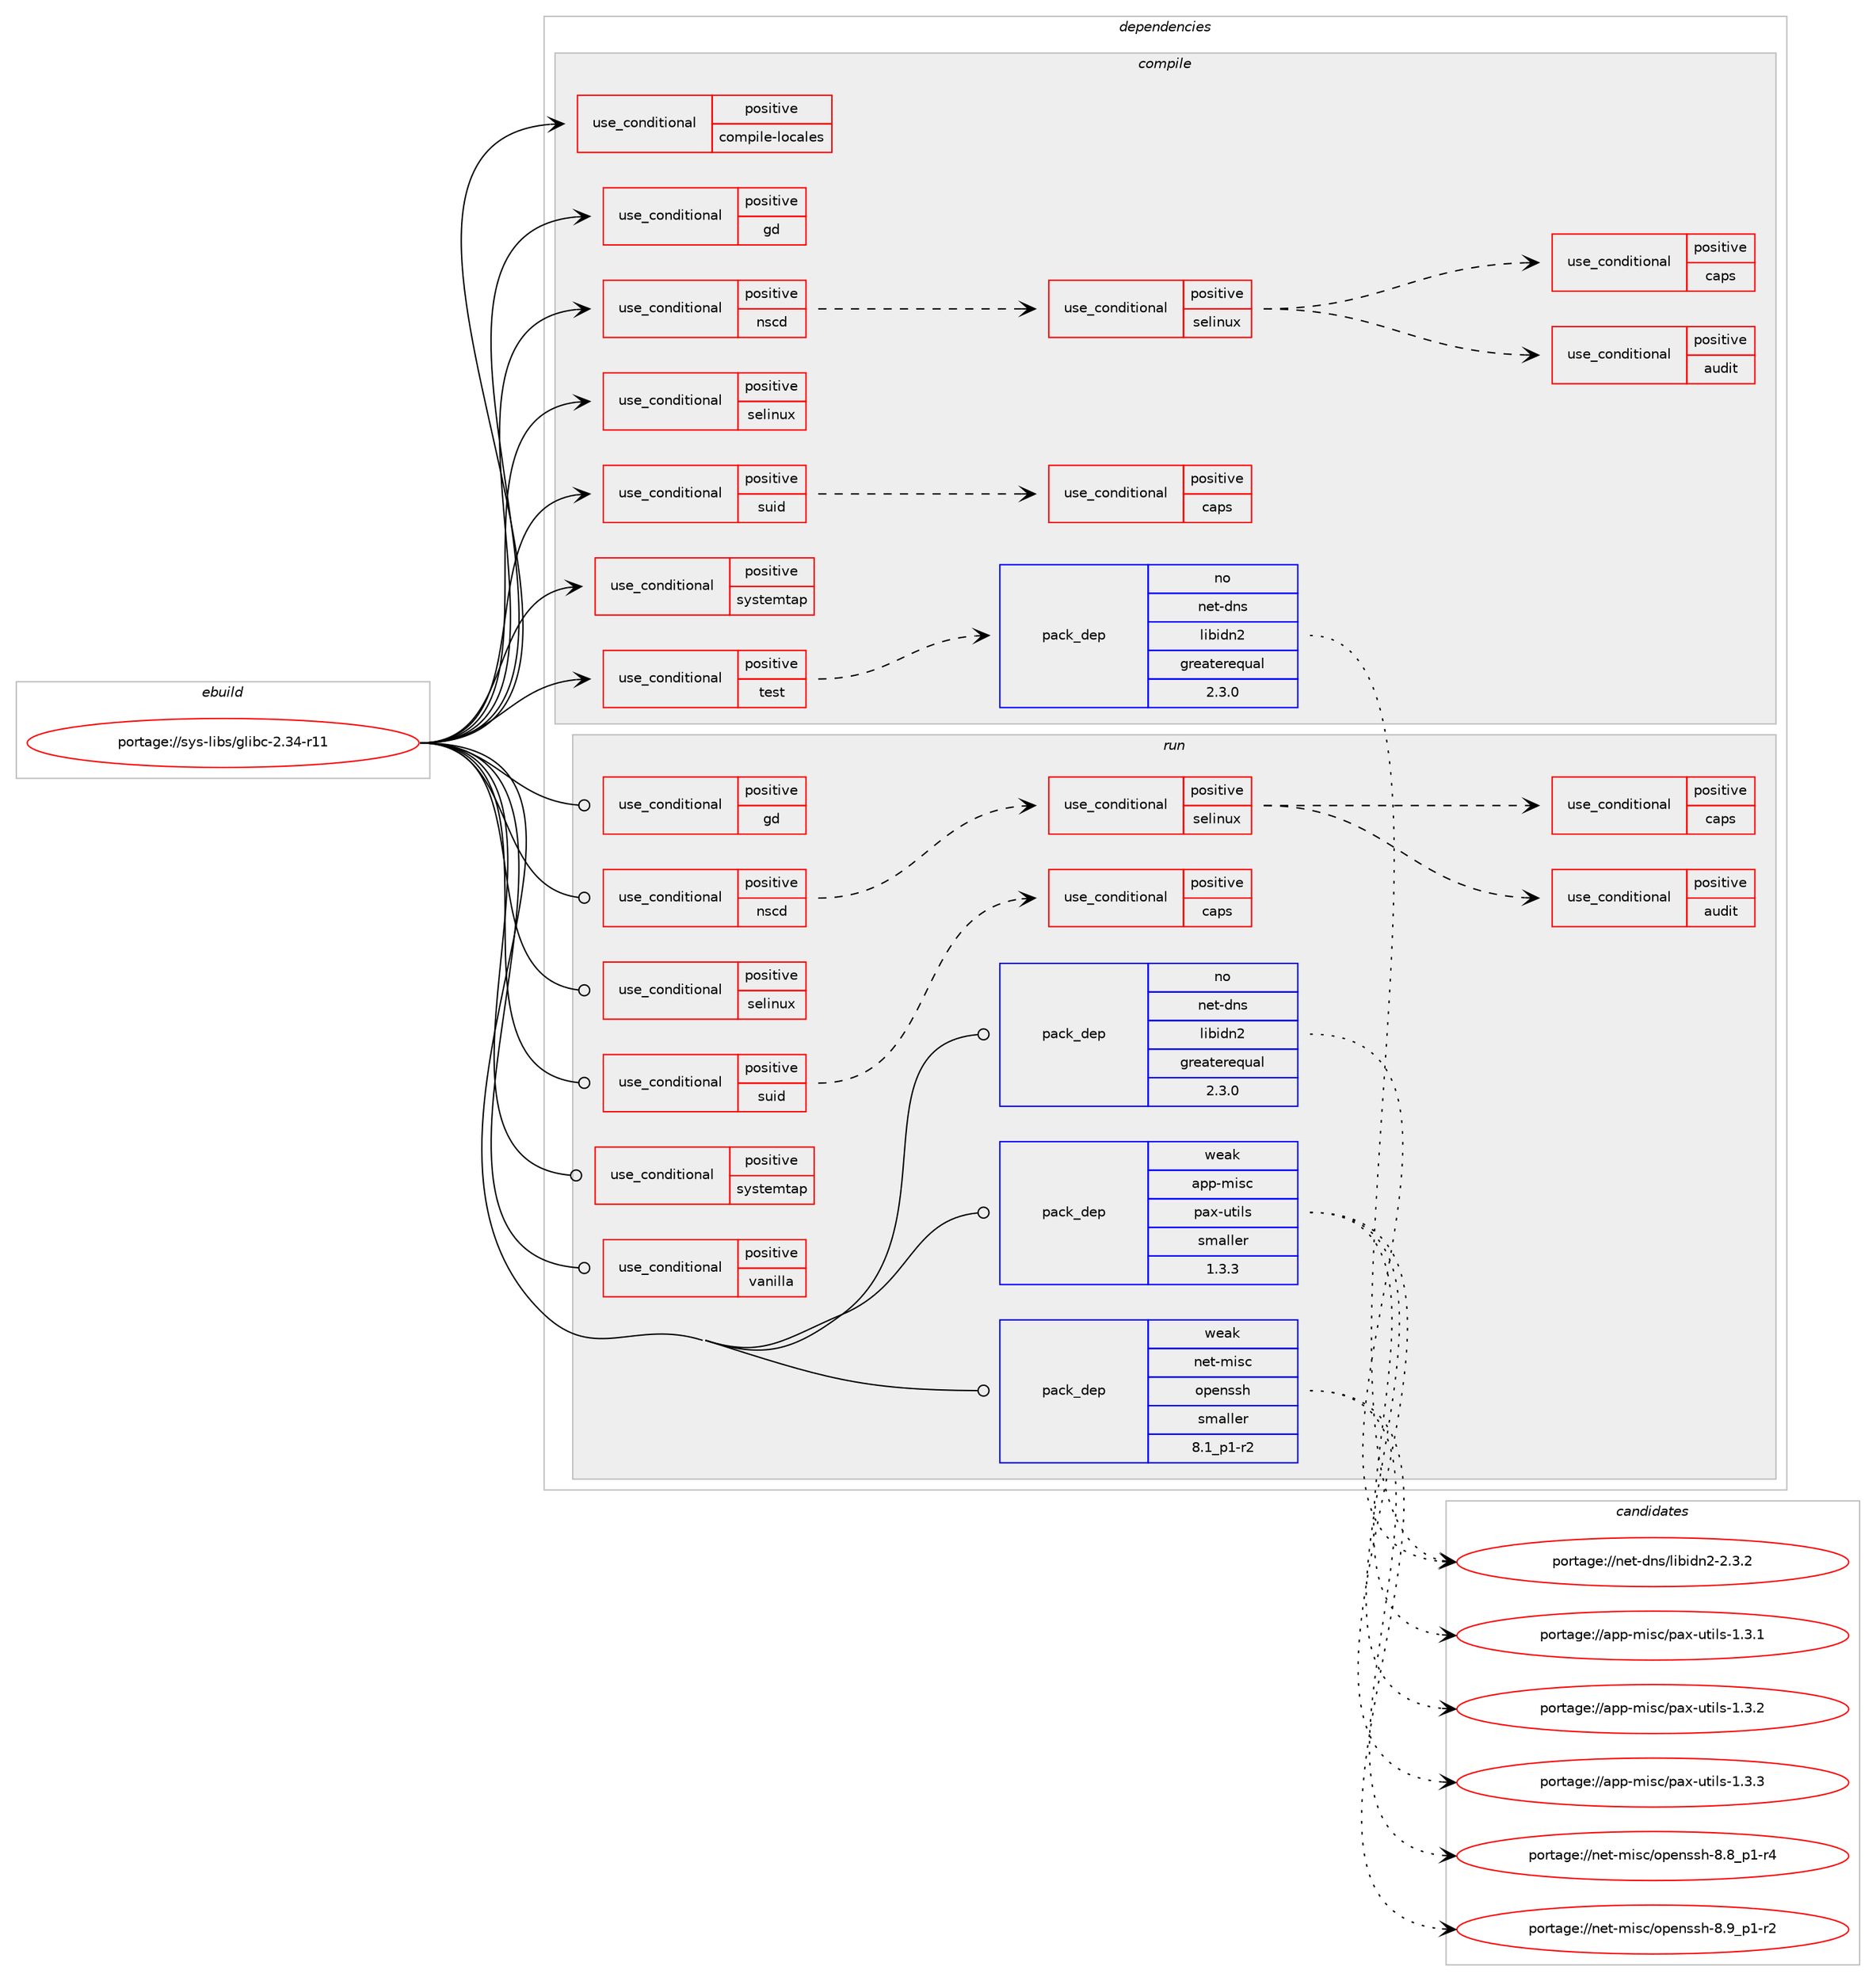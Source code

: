 digraph prolog {

# *************
# Graph options
# *************

newrank=true;
concentrate=true;
compound=true;
graph [rankdir=LR,fontname=Helvetica,fontsize=10,ranksep=1.5];#, ranksep=2.5, nodesep=0.2];
edge  [arrowhead=vee];
node  [fontname=Helvetica,fontsize=10];

# **********
# The ebuild
# **********

subgraph cluster_leftcol {
color=gray;
rank=same;
label=<<i>ebuild</i>>;
id [label="portage://sys-libs/glibc-2.34-r11", color=red, width=4, href="../sys-libs/glibc-2.34-r11.svg"];
}

# ****************
# The dependencies
# ****************

subgraph cluster_midcol {
color=gray;
label=<<i>dependencies</i>>;
subgraph cluster_compile {
fillcolor="#eeeeee";
style=filled;
label=<<i>compile</i>>;
subgraph cond200 {
dependency374 [label=<<TABLE BORDER="0" CELLBORDER="1" CELLSPACING="0" CELLPADDING="4"><TR><TD ROWSPAN="3" CELLPADDING="10">use_conditional</TD></TR><TR><TD>positive</TD></TR><TR><TD>compile-locales</TD></TR></TABLE>>, shape=none, color=red];
# *** BEGIN UNKNOWN DEPENDENCY TYPE (TODO) ***
# dependency374 -> package_dependency(portage://sys-libs/glibc-2.34-r11,install,no,app-arch,gzip,none,[,,],[],[])
# *** END UNKNOWN DEPENDENCY TYPE (TODO) ***

# *** BEGIN UNKNOWN DEPENDENCY TYPE (TODO) ***
# dependency374 -> package_dependency(portage://sys-libs/glibc-2.34-r11,install,no,sys-apps,grep,none,[,,],[],[])
# *** END UNKNOWN DEPENDENCY TYPE (TODO) ***

# *** BEGIN UNKNOWN DEPENDENCY TYPE (TODO) ***
# dependency374 -> package_dependency(portage://sys-libs/glibc-2.34-r11,install,no,virtual,awk,none,[,,],[],[])
# *** END UNKNOWN DEPENDENCY TYPE (TODO) ***

}
id:e -> dependency374:w [weight=20,style="solid",arrowhead="vee"];
subgraph cond201 {
dependency375 [label=<<TABLE BORDER="0" CELLBORDER="1" CELLSPACING="0" CELLPADDING="4"><TR><TD ROWSPAN="3" CELLPADDING="10">use_conditional</TD></TR><TR><TD>positive</TD></TR><TR><TD>gd</TD></TR></TABLE>>, shape=none, color=red];
# *** BEGIN UNKNOWN DEPENDENCY TYPE (TODO) ***
# dependency375 -> package_dependency(portage://sys-libs/glibc-2.34-r11,install,no,media-libs,gd,none,[,,],[slot(2),equal],[])
# *** END UNKNOWN DEPENDENCY TYPE (TODO) ***

}
id:e -> dependency375:w [weight=20,style="solid",arrowhead="vee"];
subgraph cond202 {
dependency376 [label=<<TABLE BORDER="0" CELLBORDER="1" CELLSPACING="0" CELLPADDING="4"><TR><TD ROWSPAN="3" CELLPADDING="10">use_conditional</TD></TR><TR><TD>positive</TD></TR><TR><TD>nscd</TD></TR></TABLE>>, shape=none, color=red];
subgraph cond203 {
dependency377 [label=<<TABLE BORDER="0" CELLBORDER="1" CELLSPACING="0" CELLPADDING="4"><TR><TD ROWSPAN="3" CELLPADDING="10">use_conditional</TD></TR><TR><TD>positive</TD></TR><TR><TD>selinux</TD></TR></TABLE>>, shape=none, color=red];
subgraph cond204 {
dependency378 [label=<<TABLE BORDER="0" CELLBORDER="1" CELLSPACING="0" CELLPADDING="4"><TR><TD ROWSPAN="3" CELLPADDING="10">use_conditional</TD></TR><TR><TD>positive</TD></TR><TR><TD>audit</TD></TR></TABLE>>, shape=none, color=red];
# *** BEGIN UNKNOWN DEPENDENCY TYPE (TODO) ***
# dependency378 -> package_dependency(portage://sys-libs/glibc-2.34-r11,install,no,sys-process,audit,none,[,,],[],[])
# *** END UNKNOWN DEPENDENCY TYPE (TODO) ***

}
dependency377:e -> dependency378:w [weight=20,style="dashed",arrowhead="vee"];
subgraph cond205 {
dependency379 [label=<<TABLE BORDER="0" CELLBORDER="1" CELLSPACING="0" CELLPADDING="4"><TR><TD ROWSPAN="3" CELLPADDING="10">use_conditional</TD></TR><TR><TD>positive</TD></TR><TR><TD>caps</TD></TR></TABLE>>, shape=none, color=red];
# *** BEGIN UNKNOWN DEPENDENCY TYPE (TODO) ***
# dependency379 -> package_dependency(portage://sys-libs/glibc-2.34-r11,install,no,sys-libs,libcap,none,[,,],[],[])
# *** END UNKNOWN DEPENDENCY TYPE (TODO) ***

}
dependency377:e -> dependency379:w [weight=20,style="dashed",arrowhead="vee"];
}
dependency376:e -> dependency377:w [weight=20,style="dashed",arrowhead="vee"];
}
id:e -> dependency376:w [weight=20,style="solid",arrowhead="vee"];
subgraph cond206 {
dependency380 [label=<<TABLE BORDER="0" CELLBORDER="1" CELLSPACING="0" CELLPADDING="4"><TR><TD ROWSPAN="3" CELLPADDING="10">use_conditional</TD></TR><TR><TD>positive</TD></TR><TR><TD>selinux</TD></TR></TABLE>>, shape=none, color=red];
# *** BEGIN UNKNOWN DEPENDENCY TYPE (TODO) ***
# dependency380 -> package_dependency(portage://sys-libs/glibc-2.34-r11,install,no,sys-libs,libselinux,none,[,,],[],[])
# *** END UNKNOWN DEPENDENCY TYPE (TODO) ***

}
id:e -> dependency380:w [weight=20,style="solid",arrowhead="vee"];
subgraph cond207 {
dependency381 [label=<<TABLE BORDER="0" CELLBORDER="1" CELLSPACING="0" CELLPADDING="4"><TR><TD ROWSPAN="3" CELLPADDING="10">use_conditional</TD></TR><TR><TD>positive</TD></TR><TR><TD>suid</TD></TR></TABLE>>, shape=none, color=red];
subgraph cond208 {
dependency382 [label=<<TABLE BORDER="0" CELLBORDER="1" CELLSPACING="0" CELLPADDING="4"><TR><TD ROWSPAN="3" CELLPADDING="10">use_conditional</TD></TR><TR><TD>positive</TD></TR><TR><TD>caps</TD></TR></TABLE>>, shape=none, color=red];
# *** BEGIN UNKNOWN DEPENDENCY TYPE (TODO) ***
# dependency382 -> package_dependency(portage://sys-libs/glibc-2.34-r11,install,no,sys-libs,libcap,none,[,,],[],[])
# *** END UNKNOWN DEPENDENCY TYPE (TODO) ***

}
dependency381:e -> dependency382:w [weight=20,style="dashed",arrowhead="vee"];
}
id:e -> dependency381:w [weight=20,style="solid",arrowhead="vee"];
subgraph cond209 {
dependency383 [label=<<TABLE BORDER="0" CELLBORDER="1" CELLSPACING="0" CELLPADDING="4"><TR><TD ROWSPAN="3" CELLPADDING="10">use_conditional</TD></TR><TR><TD>positive</TD></TR><TR><TD>systemtap</TD></TR></TABLE>>, shape=none, color=red];
# *** BEGIN UNKNOWN DEPENDENCY TYPE (TODO) ***
# dependency383 -> package_dependency(portage://sys-libs/glibc-2.34-r11,install,no,dev-util,systemtap,none,[,,],[],[])
# *** END UNKNOWN DEPENDENCY TYPE (TODO) ***

}
id:e -> dependency383:w [weight=20,style="solid",arrowhead="vee"];
subgraph cond210 {
dependency384 [label=<<TABLE BORDER="0" CELLBORDER="1" CELLSPACING="0" CELLPADDING="4"><TR><TD ROWSPAN="3" CELLPADDING="10">use_conditional</TD></TR><TR><TD>positive</TD></TR><TR><TD>test</TD></TR></TABLE>>, shape=none, color=red];
subgraph pack171 {
dependency385 [label=<<TABLE BORDER="0" CELLBORDER="1" CELLSPACING="0" CELLPADDING="4" WIDTH="220"><TR><TD ROWSPAN="6" CELLPADDING="30">pack_dep</TD></TR><TR><TD WIDTH="110">no</TD></TR><TR><TD>net-dns</TD></TR><TR><TD>libidn2</TD></TR><TR><TD>greaterequal</TD></TR><TR><TD>2.3.0</TD></TR></TABLE>>, shape=none, color=blue];
}
dependency384:e -> dependency385:w [weight=20,style="dashed",arrowhead="vee"];
}
id:e -> dependency384:w [weight=20,style="solid",arrowhead="vee"];
# *** BEGIN UNKNOWN DEPENDENCY TYPE (TODO) ***
# id -> package_dependency(portage://sys-libs/glibc-2.34-r11,install,no,virtual,os-headers,none,[,,],[],[])
# *** END UNKNOWN DEPENDENCY TYPE (TODO) ***

}
subgraph cluster_compileandrun {
fillcolor="#eeeeee";
style=filled;
label=<<i>compile and run</i>>;
}
subgraph cluster_run {
fillcolor="#eeeeee";
style=filled;
label=<<i>run</i>>;
subgraph cond211 {
dependency386 [label=<<TABLE BORDER="0" CELLBORDER="1" CELLSPACING="0" CELLPADDING="4"><TR><TD ROWSPAN="3" CELLPADDING="10">use_conditional</TD></TR><TR><TD>positive</TD></TR><TR><TD>gd</TD></TR></TABLE>>, shape=none, color=red];
# *** BEGIN UNKNOWN DEPENDENCY TYPE (TODO) ***
# dependency386 -> package_dependency(portage://sys-libs/glibc-2.34-r11,run,no,media-libs,gd,none,[,,],[slot(2),equal],[])
# *** END UNKNOWN DEPENDENCY TYPE (TODO) ***

}
id:e -> dependency386:w [weight=20,style="solid",arrowhead="odot"];
subgraph cond212 {
dependency387 [label=<<TABLE BORDER="0" CELLBORDER="1" CELLSPACING="0" CELLPADDING="4"><TR><TD ROWSPAN="3" CELLPADDING="10">use_conditional</TD></TR><TR><TD>positive</TD></TR><TR><TD>nscd</TD></TR></TABLE>>, shape=none, color=red];
subgraph cond213 {
dependency388 [label=<<TABLE BORDER="0" CELLBORDER="1" CELLSPACING="0" CELLPADDING="4"><TR><TD ROWSPAN="3" CELLPADDING="10">use_conditional</TD></TR><TR><TD>positive</TD></TR><TR><TD>selinux</TD></TR></TABLE>>, shape=none, color=red];
subgraph cond214 {
dependency389 [label=<<TABLE BORDER="0" CELLBORDER="1" CELLSPACING="0" CELLPADDING="4"><TR><TD ROWSPAN="3" CELLPADDING="10">use_conditional</TD></TR><TR><TD>positive</TD></TR><TR><TD>audit</TD></TR></TABLE>>, shape=none, color=red];
# *** BEGIN UNKNOWN DEPENDENCY TYPE (TODO) ***
# dependency389 -> package_dependency(portage://sys-libs/glibc-2.34-r11,run,no,sys-process,audit,none,[,,],[],[])
# *** END UNKNOWN DEPENDENCY TYPE (TODO) ***

}
dependency388:e -> dependency389:w [weight=20,style="dashed",arrowhead="vee"];
subgraph cond215 {
dependency390 [label=<<TABLE BORDER="0" CELLBORDER="1" CELLSPACING="0" CELLPADDING="4"><TR><TD ROWSPAN="3" CELLPADDING="10">use_conditional</TD></TR><TR><TD>positive</TD></TR><TR><TD>caps</TD></TR></TABLE>>, shape=none, color=red];
# *** BEGIN UNKNOWN DEPENDENCY TYPE (TODO) ***
# dependency390 -> package_dependency(portage://sys-libs/glibc-2.34-r11,run,no,sys-libs,libcap,none,[,,],[],[])
# *** END UNKNOWN DEPENDENCY TYPE (TODO) ***

}
dependency388:e -> dependency390:w [weight=20,style="dashed",arrowhead="vee"];
}
dependency387:e -> dependency388:w [weight=20,style="dashed",arrowhead="vee"];
}
id:e -> dependency387:w [weight=20,style="solid",arrowhead="odot"];
subgraph cond216 {
dependency391 [label=<<TABLE BORDER="0" CELLBORDER="1" CELLSPACING="0" CELLPADDING="4"><TR><TD ROWSPAN="3" CELLPADDING="10">use_conditional</TD></TR><TR><TD>positive</TD></TR><TR><TD>selinux</TD></TR></TABLE>>, shape=none, color=red];
# *** BEGIN UNKNOWN DEPENDENCY TYPE (TODO) ***
# dependency391 -> package_dependency(portage://sys-libs/glibc-2.34-r11,run,no,sys-libs,libselinux,none,[,,],[],[])
# *** END UNKNOWN DEPENDENCY TYPE (TODO) ***

}
id:e -> dependency391:w [weight=20,style="solid",arrowhead="odot"];
subgraph cond217 {
dependency392 [label=<<TABLE BORDER="0" CELLBORDER="1" CELLSPACING="0" CELLPADDING="4"><TR><TD ROWSPAN="3" CELLPADDING="10">use_conditional</TD></TR><TR><TD>positive</TD></TR><TR><TD>suid</TD></TR></TABLE>>, shape=none, color=red];
subgraph cond218 {
dependency393 [label=<<TABLE BORDER="0" CELLBORDER="1" CELLSPACING="0" CELLPADDING="4"><TR><TD ROWSPAN="3" CELLPADDING="10">use_conditional</TD></TR><TR><TD>positive</TD></TR><TR><TD>caps</TD></TR></TABLE>>, shape=none, color=red];
# *** BEGIN UNKNOWN DEPENDENCY TYPE (TODO) ***
# dependency393 -> package_dependency(portage://sys-libs/glibc-2.34-r11,run,no,sys-libs,libcap,none,[,,],[],[])
# *** END UNKNOWN DEPENDENCY TYPE (TODO) ***

}
dependency392:e -> dependency393:w [weight=20,style="dashed",arrowhead="vee"];
}
id:e -> dependency392:w [weight=20,style="solid",arrowhead="odot"];
subgraph cond219 {
dependency394 [label=<<TABLE BORDER="0" CELLBORDER="1" CELLSPACING="0" CELLPADDING="4"><TR><TD ROWSPAN="3" CELLPADDING="10">use_conditional</TD></TR><TR><TD>positive</TD></TR><TR><TD>systemtap</TD></TR></TABLE>>, shape=none, color=red];
# *** BEGIN UNKNOWN DEPENDENCY TYPE (TODO) ***
# dependency394 -> package_dependency(portage://sys-libs/glibc-2.34-r11,run,no,dev-util,systemtap,none,[,,],[],[])
# *** END UNKNOWN DEPENDENCY TYPE (TODO) ***

}
id:e -> dependency394:w [weight=20,style="solid",arrowhead="odot"];
subgraph cond220 {
dependency395 [label=<<TABLE BORDER="0" CELLBORDER="1" CELLSPACING="0" CELLPADDING="4"><TR><TD ROWSPAN="3" CELLPADDING="10">use_conditional</TD></TR><TR><TD>positive</TD></TR><TR><TD>vanilla</TD></TR></TABLE>>, shape=none, color=red];
# *** BEGIN UNKNOWN DEPENDENCY TYPE (TODO) ***
# dependency395 -> package_dependency(portage://sys-libs/glibc-2.34-r11,run,weak,sys-libs,timezone-data,none,[,,],[],[])
# *** END UNKNOWN DEPENDENCY TYPE (TODO) ***

}
id:e -> dependency395:w [weight=20,style="solid",arrowhead="odot"];
# *** BEGIN UNKNOWN DEPENDENCY TYPE (TODO) ***
# id -> package_dependency(portage://sys-libs/glibc-2.34-r11,run,no,app-arch,gzip,none,[,,],[],[])
# *** END UNKNOWN DEPENDENCY TYPE (TODO) ***

subgraph pack172 {
dependency396 [label=<<TABLE BORDER="0" CELLBORDER="1" CELLSPACING="0" CELLPADDING="4" WIDTH="220"><TR><TD ROWSPAN="6" CELLPADDING="30">pack_dep</TD></TR><TR><TD WIDTH="110">no</TD></TR><TR><TD>net-dns</TD></TR><TR><TD>libidn2</TD></TR><TR><TD>greaterequal</TD></TR><TR><TD>2.3.0</TD></TR></TABLE>>, shape=none, color=blue];
}
id:e -> dependency396:w [weight=20,style="solid",arrowhead="odot"];
# *** BEGIN UNKNOWN DEPENDENCY TYPE (TODO) ***
# id -> package_dependency(portage://sys-libs/glibc-2.34-r11,run,no,sys-apps,gentoo-functions,none,[,,],[],[])
# *** END UNKNOWN DEPENDENCY TYPE (TODO) ***

# *** BEGIN UNKNOWN DEPENDENCY TYPE (TODO) ***
# id -> package_dependency(portage://sys-libs/glibc-2.34-r11,run,no,sys-apps,grep,none,[,,],[],[])
# *** END UNKNOWN DEPENDENCY TYPE (TODO) ***

# *** BEGIN UNKNOWN DEPENDENCY TYPE (TODO) ***
# id -> package_dependency(portage://sys-libs/glibc-2.34-r11,run,no,virtual,awk,none,[,,],[],[])
# *** END UNKNOWN DEPENDENCY TYPE (TODO) ***

subgraph pack173 {
dependency397 [label=<<TABLE BORDER="0" CELLBORDER="1" CELLSPACING="0" CELLPADDING="4" WIDTH="220"><TR><TD ROWSPAN="6" CELLPADDING="30">pack_dep</TD></TR><TR><TD WIDTH="110">weak</TD></TR><TR><TD>app-misc</TD></TR><TR><TD>pax-utils</TD></TR><TR><TD>smaller</TD></TR><TR><TD>1.3.3</TD></TR></TABLE>>, shape=none, color=blue];
}
id:e -> dependency397:w [weight=20,style="solid",arrowhead="odot"];
subgraph pack174 {
dependency398 [label=<<TABLE BORDER="0" CELLBORDER="1" CELLSPACING="0" CELLPADDING="4" WIDTH="220"><TR><TD ROWSPAN="6" CELLPADDING="30">pack_dep</TD></TR><TR><TD WIDTH="110">weak</TD></TR><TR><TD>net-misc</TD></TR><TR><TD>openssh</TD></TR><TR><TD>smaller</TD></TR><TR><TD>8.1_p1-r2</TD></TR></TABLE>>, shape=none, color=blue];
}
id:e -> dependency398:w [weight=20,style="solid",arrowhead="odot"];
}
}

# **************
# The candidates
# **************

subgraph cluster_choices {
rank=same;
color=gray;
label=<<i>candidates</i>>;

subgraph choice171 {
color=black;
nodesep=1;
choice11010111645100110115471081059810510011050455046514650 [label="portage://net-dns/libidn2-2.3.2", color=red, width=4,href="../net-dns/libidn2-2.3.2.svg"];
dependency385:e -> choice11010111645100110115471081059810510011050455046514650:w [style=dotted,weight="100"];
}
subgraph choice172 {
color=black;
nodesep=1;
choice11010111645100110115471081059810510011050455046514650 [label="portage://net-dns/libidn2-2.3.2", color=red, width=4,href="../net-dns/libidn2-2.3.2.svg"];
dependency396:e -> choice11010111645100110115471081059810510011050455046514650:w [style=dotted,weight="100"];
}
subgraph choice173 {
color=black;
nodesep=1;
choice971121124510910511599471129712045117116105108115454946514649 [label="portage://app-misc/pax-utils-1.3.1", color=red, width=4,href="../app-misc/pax-utils-1.3.1.svg"];
choice971121124510910511599471129712045117116105108115454946514650 [label="portage://app-misc/pax-utils-1.3.2", color=red, width=4,href="../app-misc/pax-utils-1.3.2.svg"];
choice971121124510910511599471129712045117116105108115454946514651 [label="portage://app-misc/pax-utils-1.3.3", color=red, width=4,href="../app-misc/pax-utils-1.3.3.svg"];
dependency397:e -> choice971121124510910511599471129712045117116105108115454946514649:w [style=dotted,weight="100"];
dependency397:e -> choice971121124510910511599471129712045117116105108115454946514650:w [style=dotted,weight="100"];
dependency397:e -> choice971121124510910511599471129712045117116105108115454946514651:w [style=dotted,weight="100"];
}
subgraph choice174 {
color=black;
nodesep=1;
choice1101011164510910511599471111121011101151151044556465695112494511452 [label="portage://net-misc/openssh-8.8_p1-r4", color=red, width=4,href="../net-misc/openssh-8.8_p1-r4.svg"];
choice1101011164510910511599471111121011101151151044556465795112494511450 [label="portage://net-misc/openssh-8.9_p1-r2", color=red, width=4,href="../net-misc/openssh-8.9_p1-r2.svg"];
dependency398:e -> choice1101011164510910511599471111121011101151151044556465695112494511452:w [style=dotted,weight="100"];
dependency398:e -> choice1101011164510910511599471111121011101151151044556465795112494511450:w [style=dotted,weight="100"];
}
}

}
